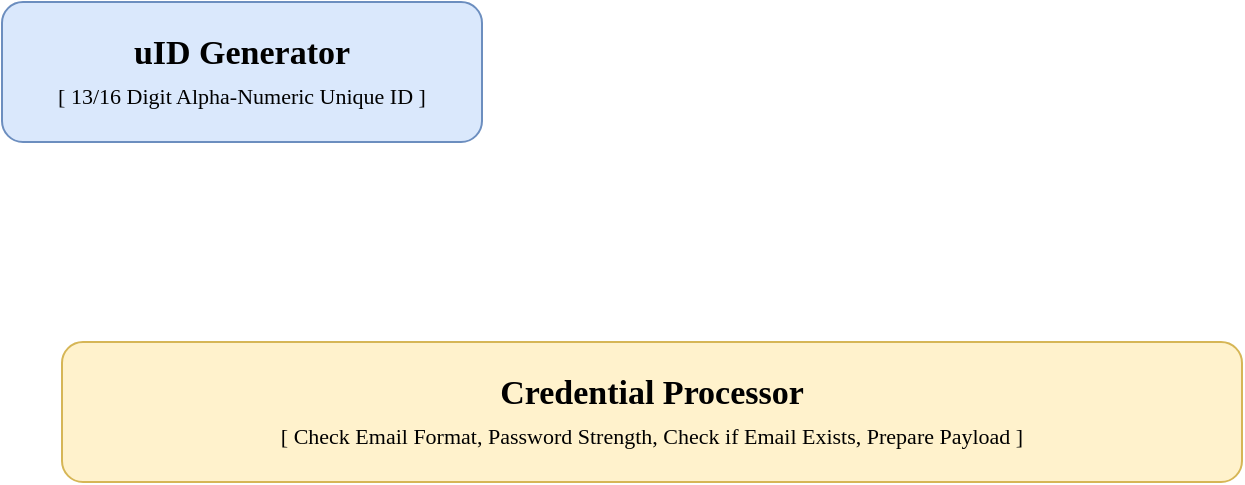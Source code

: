 <mxfile version="16.0.0" type="github">
  <diagram id="bcZGq8niX8jsSqBgnsz0" name="Page-1">
    <mxGraphModel dx="1038" dy="579" grid="1" gridSize="10" guides="1" tooltips="1" connect="1" arrows="1" fold="1" page="1" pageScale="1" pageWidth="1100" pageHeight="850" math="0" shadow="0">
      <root>
        <mxCell id="0" />
        <mxCell id="1" parent="0" />
        <mxCell id="pe7kV6N1swRoLj8WlCbN-1" value="&lt;font face=&quot;Work Sans&quot; data-font-src=&quot;https://fonts.googleapis.com/css?family=Work+Sans&quot; style=&quot;line-height: 0.3&quot;&gt;&lt;b style=&quot;font-size: 17px&quot;&gt;uID Generator&lt;/b&gt;&lt;br&gt;&lt;font style=&quot;font-size: 11px&quot;&gt;[ 13/16 Digit Alpha-Numeric Unique ID ]&lt;/font&gt;&lt;br&gt;&lt;/font&gt;" style="rounded=1;whiteSpace=wrap;html=1;fontSize=16;fillColor=#dae8fc;strokeColor=#6c8ebf;" vertex="1" parent="1">
          <mxGeometry x="260" y="210" width="240" height="70" as="geometry" />
        </mxCell>
        <mxCell id="pe7kV6N1swRoLj8WlCbN-2" value="&lt;font face=&quot;Work Sans&quot; data-font-src=&quot;https://fonts.googleapis.com/css?family=Work+Sans&quot; style=&quot;line-height: 0.3&quot;&gt;&lt;b style=&quot;font-size: 17px&quot;&gt;Credential Processor&lt;/b&gt;&lt;br&gt;&lt;font style=&quot;font-size: 11px&quot;&gt;[ Check Email Format, Password Strength, Check if Email Exists, Prepare Payload ]&lt;/font&gt;&lt;br&gt;&lt;/font&gt;" style="rounded=1;whiteSpace=wrap;html=1;fontSize=16;fillColor=#fff2cc;strokeColor=#d6b656;" vertex="1" parent="1">
          <mxGeometry x="290" y="380" width="590" height="70" as="geometry" />
        </mxCell>
      </root>
    </mxGraphModel>
  </diagram>
</mxfile>
